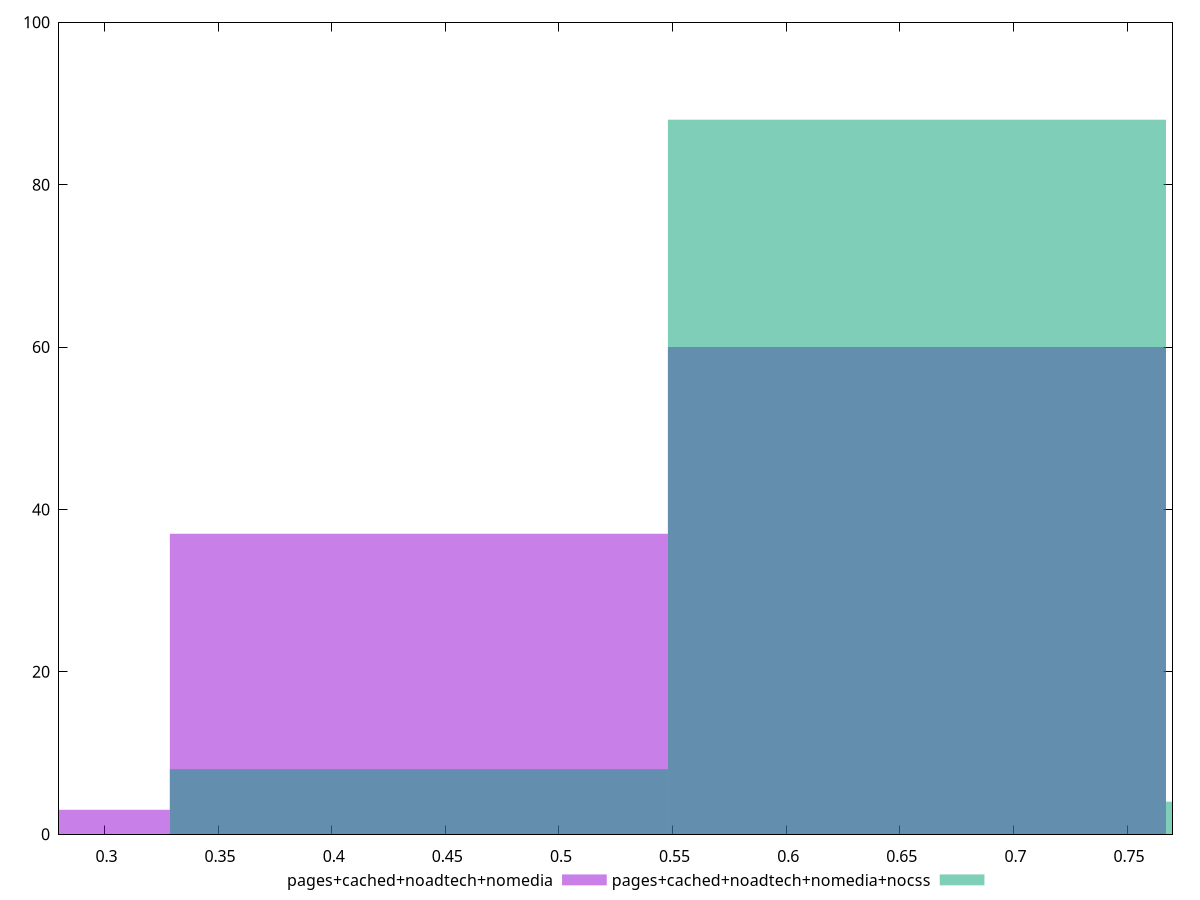 reset

$pagesCachedNoadtechNomedia <<EOF
0.43836473825767347 37
0.6575471073865102 60
0.21918236912883673 3
EOF

$pagesCachedNoadtechNomediaNocss <<EOF
0.6575471073865102 88
0.43836473825767347 8
0.8767294765153469 4
EOF

set key outside below
set boxwidth 0.21918236912883673
set xrange [0.28:0.77]
set yrange [0:100]
set trange [0:100]
set style fill transparent solid 0.5 noborder
set terminal svg size 640, 500 enhanced background rgb 'white'
set output "report_00013_2021-02-09T12-04-24.940Z/meta/score/comparison/histogram/3_vs_4.svg"

plot $pagesCachedNoadtechNomedia title "pages+cached+noadtech+nomedia" with boxes, \
     $pagesCachedNoadtechNomediaNocss title "pages+cached+noadtech+nomedia+nocss" with boxes

reset
